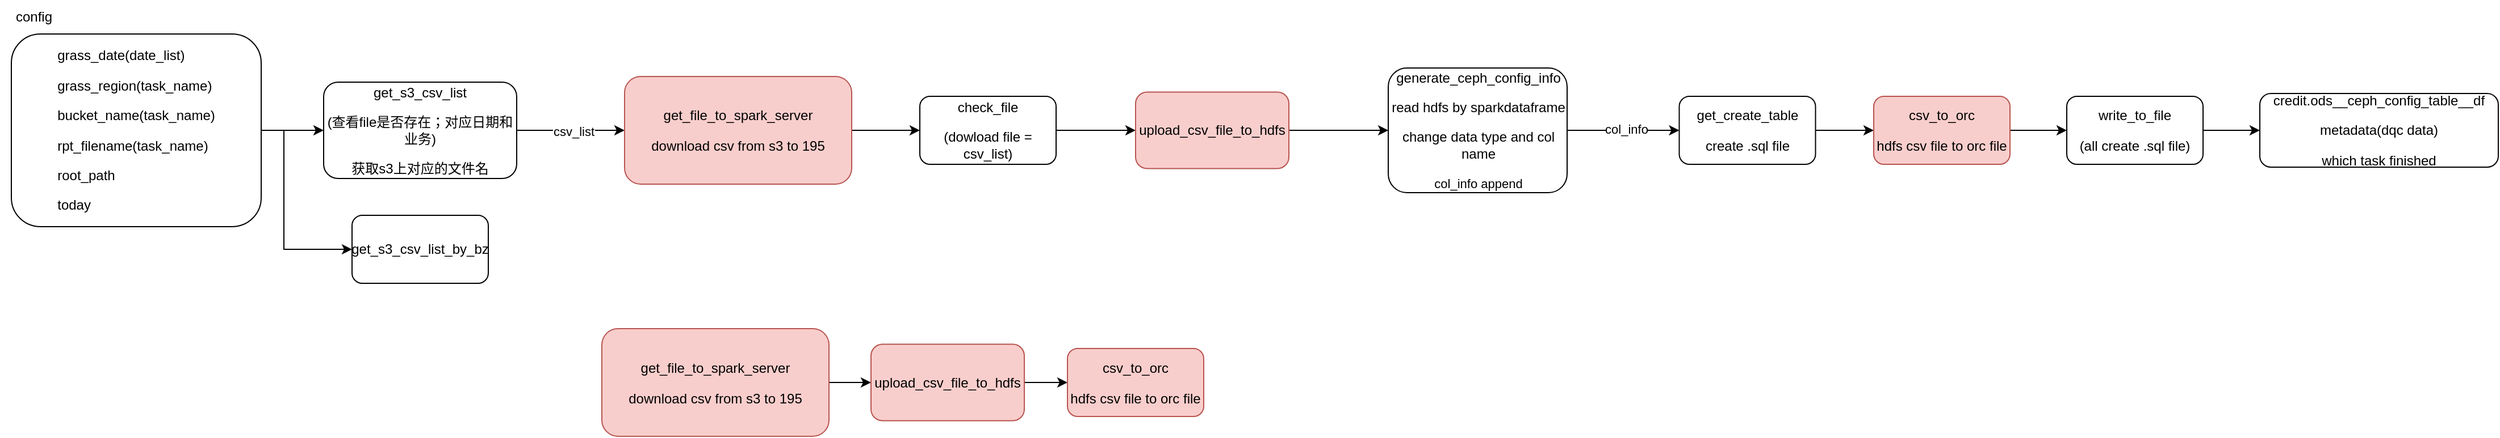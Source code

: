 <mxfile version="20.2.7" type="github">
  <diagram id="vODys8mkGl-nHk8L58n5" name="第 1 页">
    <mxGraphModel dx="1234" dy="705" grid="1" gridSize="10" guides="1" tooltips="1" connect="1" arrows="1" fold="1" page="1" pageScale="1" pageWidth="827" pageHeight="1169" math="0" shadow="0">
      <root>
        <mxCell id="0" />
        <mxCell id="1" parent="0" />
        <mxCell id="Levo3wiTHjZYaRg41nDo-6" value="" style="edgeStyle=orthogonalEdgeStyle;rounded=0;orthogonalLoop=1;jettySize=auto;html=1;" edge="1" parent="1" source="Levo3wiTHjZYaRg41nDo-2" target="Levo3wiTHjZYaRg41nDo-5">
          <mxGeometry relative="1" as="geometry" />
        </mxCell>
        <mxCell id="Levo3wiTHjZYaRg41nDo-2" value="&lt;p style=&quot;text-align: left;&quot; data-pm-slice=&quot;1 1 []&quot;&gt;grass_date(date_list)&lt;/p&gt;&lt;p style=&quot;text-align: left;&quot;&gt;grass_region(task_name)&lt;/p&gt;&lt;p style=&quot;text-align: left;&quot;&gt;bucket_name(task_name)&lt;/p&gt;&lt;p style=&quot;text-align: left;&quot;&gt;rpt_filename(task_name)&lt;/p&gt;&lt;p style=&quot;text-align: left;&quot;&gt;root_path&lt;/p&gt;&lt;p style=&quot;text-align: left;&quot;&gt;today&lt;/p&gt;" style="rounded=1;whiteSpace=wrap;html=1;" vertex="1" parent="1">
          <mxGeometry x="70" y="230" width="220" height="170" as="geometry" />
        </mxCell>
        <mxCell id="Levo3wiTHjZYaRg41nDo-3" value="config" style="text;html=1;strokeColor=none;fillColor=none;align=center;verticalAlign=middle;whiteSpace=wrap;rounded=0;" vertex="1" parent="1">
          <mxGeometry x="60" y="200" width="60" height="30" as="geometry" />
        </mxCell>
        <mxCell id="Levo3wiTHjZYaRg41nDo-8" value="" style="edgeStyle=orthogonalEdgeStyle;rounded=0;orthogonalLoop=1;jettySize=auto;html=1;" edge="1" parent="1" source="Levo3wiTHjZYaRg41nDo-5" target="Levo3wiTHjZYaRg41nDo-7">
          <mxGeometry relative="1" as="geometry" />
        </mxCell>
        <mxCell id="Levo3wiTHjZYaRg41nDo-12" value="csv_list" style="edgeLabel;html=1;align=center;verticalAlign=middle;resizable=0;points=[];" vertex="1" connectable="0" parent="Levo3wiTHjZYaRg41nDo-8">
          <mxGeometry x="0.046" y="-1" relative="1" as="geometry">
            <mxPoint as="offset" />
          </mxGeometry>
        </mxCell>
        <mxCell id="Levo3wiTHjZYaRg41nDo-10" value="" style="edgeStyle=orthogonalEdgeStyle;rounded=0;orthogonalLoop=1;jettySize=auto;html=1;exitX=1;exitY=0.5;exitDx=0;exitDy=0;entryX=0;entryY=0.5;entryDx=0;entryDy=0;" edge="1" parent="1" source="Levo3wiTHjZYaRg41nDo-2" target="Levo3wiTHjZYaRg41nDo-9">
          <mxGeometry relative="1" as="geometry">
            <Array as="points">
              <mxPoint x="310" y="315" />
              <mxPoint x="310" y="420" />
            </Array>
          </mxGeometry>
        </mxCell>
        <mxCell id="Levo3wiTHjZYaRg41nDo-5" value="&lt;p data-pm-slice=&quot;1 1 []&quot;&gt;get_s3_csv_list&lt;/p&gt;&lt;p data-pm-slice=&quot;1 1 []&quot;&gt;(查看file是否存在；对应&lt;span style=&quot;background-color: initial;&quot;&gt;日期和业务&lt;/span&gt;&lt;span style=&quot;background-color: initial;&quot;&gt;)&lt;/span&gt;&lt;/p&gt;&lt;p data-pm-slice=&quot;1 1 []&quot;&gt;&lt;span style=&quot;background-color: initial;&quot;&gt;获取s3上对应的文件名&lt;/span&gt;&lt;/p&gt;" style="whiteSpace=wrap;html=1;rounded=1;" vertex="1" parent="1">
          <mxGeometry x="345" y="272.5" width="170" height="85" as="geometry" />
        </mxCell>
        <mxCell id="Levo3wiTHjZYaRg41nDo-14" value="" style="edgeStyle=orthogonalEdgeStyle;rounded=0;orthogonalLoop=1;jettySize=auto;html=1;" edge="1" parent="1" source="Levo3wiTHjZYaRg41nDo-7" target="Levo3wiTHjZYaRg41nDo-13">
          <mxGeometry relative="1" as="geometry" />
        </mxCell>
        <mxCell id="Levo3wiTHjZYaRg41nDo-7" value="&lt;p data-pm-slice=&quot;1 1 []&quot;&gt;get_file_to_spark_server&lt;/p&gt;&lt;p data-pm-slice=&quot;1 1 []&quot;&gt;download csv from s3 to 195&lt;/p&gt;" style="whiteSpace=wrap;html=1;rounded=1;fillColor=#f8cecc;strokeColor=#b85450;" vertex="1" parent="1">
          <mxGeometry x="610" y="267.5" width="200" height="95" as="geometry" />
        </mxCell>
        <mxCell id="Levo3wiTHjZYaRg41nDo-9" value="&lt;p data-pm-slice=&quot;1 1 []&quot;&gt;get_s3_csv_list_by_bz&lt;/p&gt;" style="whiteSpace=wrap;html=1;rounded=1;" vertex="1" parent="1">
          <mxGeometry x="370" y="390" width="120" height="60" as="geometry" />
        </mxCell>
        <mxCell id="Levo3wiTHjZYaRg41nDo-16" value="" style="edgeStyle=orthogonalEdgeStyle;rounded=0;orthogonalLoop=1;jettySize=auto;html=1;" edge="1" parent="1" source="Levo3wiTHjZYaRg41nDo-13" target="Levo3wiTHjZYaRg41nDo-15">
          <mxGeometry relative="1" as="geometry" />
        </mxCell>
        <mxCell id="Levo3wiTHjZYaRg41nDo-13" value="&lt;p data-pm-slice=&quot;1 1 []&quot;&gt;check_file&lt;/p&gt;&lt;p data-pm-slice=&quot;1 1 []&quot;&gt;(dowload file = csv_list)&lt;/p&gt;" style="whiteSpace=wrap;html=1;rounded=1;" vertex="1" parent="1">
          <mxGeometry x="870" y="285" width="120" height="60" as="geometry" />
        </mxCell>
        <mxCell id="Levo3wiTHjZYaRg41nDo-18" value="" style="edgeStyle=orthogonalEdgeStyle;rounded=0;orthogonalLoop=1;jettySize=auto;html=1;" edge="1" parent="1" source="Levo3wiTHjZYaRg41nDo-15" target="Levo3wiTHjZYaRg41nDo-17">
          <mxGeometry relative="1" as="geometry" />
        </mxCell>
        <mxCell id="Levo3wiTHjZYaRg41nDo-15" value="&lt;p data-pm-slice=&quot;1 1 []&quot;&gt;upload_csv_file_to_hdfs&lt;/p&gt;" style="whiteSpace=wrap;html=1;rounded=1;fillColor=#f8cecc;strokeColor=#b85450;" vertex="1" parent="1">
          <mxGeometry x="1060" y="281.25" width="135" height="67.5" as="geometry" />
        </mxCell>
        <mxCell id="Levo3wiTHjZYaRg41nDo-20" value="" style="edgeStyle=orthogonalEdgeStyle;rounded=0;orthogonalLoop=1;jettySize=auto;html=1;" edge="1" parent="1" source="Levo3wiTHjZYaRg41nDo-17" target="Levo3wiTHjZYaRg41nDo-19">
          <mxGeometry relative="1" as="geometry" />
        </mxCell>
        <mxCell id="Levo3wiTHjZYaRg41nDo-21" value="&lt;p data-pm-slice=&quot;1 1 []&quot;&gt;col_info&lt;/p&gt;" style="edgeLabel;html=1;align=center;verticalAlign=middle;resizable=0;points=[];" vertex="1" connectable="0" parent="Levo3wiTHjZYaRg41nDo-20">
          <mxGeometry x="0.053" y="1" relative="1" as="geometry">
            <mxPoint as="offset" />
          </mxGeometry>
        </mxCell>
        <mxCell id="Levo3wiTHjZYaRg41nDo-17" value="&lt;p data-pm-slice=&quot;1 1 []&quot;&gt;generate_ceph_config_info&lt;/p&gt;&lt;p data-pm-slice=&quot;1 1 []&quot;&gt;read hdfs by sparkdataframe&lt;/p&gt;&lt;p data-pm-slice=&quot;1 1 []&quot;&gt;change data type and col name&lt;/p&gt;&lt;p data-pm-slice=&quot;1 1 []&quot;&gt;&lt;span style=&quot;font-size: 11px; background-color: rgb(255, 255, 255);&quot;&gt;col_info append&lt;/span&gt;&lt;br&gt;&lt;/p&gt;" style="whiteSpace=wrap;html=1;rounded=1;" vertex="1" parent="1">
          <mxGeometry x="1282.5" y="260" width="157.5" height="110" as="geometry" />
        </mxCell>
        <mxCell id="Levo3wiTHjZYaRg41nDo-23" value="" style="edgeStyle=orthogonalEdgeStyle;rounded=0;orthogonalLoop=1;jettySize=auto;html=1;" edge="1" parent="1" source="Levo3wiTHjZYaRg41nDo-19" target="Levo3wiTHjZYaRg41nDo-22">
          <mxGeometry relative="1" as="geometry" />
        </mxCell>
        <mxCell id="Levo3wiTHjZYaRg41nDo-19" value="&lt;p data-pm-slice=&quot;1 1 []&quot;&gt;get_create_table&lt;/p&gt;&lt;p data-pm-slice=&quot;1 1 []&quot;&gt;create .sql file&lt;/p&gt;" style="whiteSpace=wrap;html=1;rounded=1;" vertex="1" parent="1">
          <mxGeometry x="1538.75" y="285" width="120" height="60" as="geometry" />
        </mxCell>
        <mxCell id="Levo3wiTHjZYaRg41nDo-25" value="" style="edgeStyle=orthogonalEdgeStyle;rounded=0;orthogonalLoop=1;jettySize=auto;html=1;" edge="1" parent="1" source="Levo3wiTHjZYaRg41nDo-22" target="Levo3wiTHjZYaRg41nDo-24">
          <mxGeometry relative="1" as="geometry" />
        </mxCell>
        <mxCell id="Levo3wiTHjZYaRg41nDo-22" value="&lt;p data-pm-slice=&quot;1 1 []&quot;&gt;csv_to_orc&lt;/p&gt;&lt;p data-pm-slice=&quot;1 1 []&quot;&gt;hdfs csv file to orc file&lt;/p&gt;" style="whiteSpace=wrap;html=1;rounded=1;fillColor=#f8cecc;strokeColor=#b85450;" vertex="1" parent="1">
          <mxGeometry x="1710" y="285" width="120" height="60" as="geometry" />
        </mxCell>
        <mxCell id="Levo3wiTHjZYaRg41nDo-27" value="" style="edgeStyle=orthogonalEdgeStyle;rounded=0;orthogonalLoop=1;jettySize=auto;html=1;" edge="1" parent="1" source="Levo3wiTHjZYaRg41nDo-24" target="Levo3wiTHjZYaRg41nDo-26">
          <mxGeometry relative="1" as="geometry" />
        </mxCell>
        <mxCell id="Levo3wiTHjZYaRg41nDo-24" value="&lt;p data-pm-slice=&quot;1 1 []&quot;&gt;write_to_file&lt;/p&gt;&lt;p data-pm-slice=&quot;1 1 []&quot;&gt;(all create .sql file)&lt;/p&gt;" style="whiteSpace=wrap;html=1;rounded=1;" vertex="1" parent="1">
          <mxGeometry x="1880" y="285" width="120" height="60" as="geometry" />
        </mxCell>
        <mxCell id="Levo3wiTHjZYaRg41nDo-26" value="&lt;p data-pm-slice=&quot;1 1 []&quot;&gt;credit.ods__ceph_config_table__df&lt;/p&gt;&lt;p data-pm-slice=&quot;1 1 []&quot;&gt;metadata(dqc data)&lt;/p&gt;&lt;p data-pm-slice=&quot;1 1 []&quot;&gt;which task finished&lt;/p&gt;" style="whiteSpace=wrap;html=1;rounded=1;" vertex="1" parent="1">
          <mxGeometry x="2050" y="282.5" width="210" height="65" as="geometry" />
        </mxCell>
        <mxCell id="Levo3wiTHjZYaRg41nDo-37" style="edgeStyle=orthogonalEdgeStyle;rounded=0;orthogonalLoop=1;jettySize=auto;html=1;entryX=0;entryY=0.5;entryDx=0;entryDy=0;" edge="1" parent="1" source="Levo3wiTHjZYaRg41nDo-34" target="Levo3wiTHjZYaRg41nDo-35">
          <mxGeometry relative="1" as="geometry" />
        </mxCell>
        <mxCell id="Levo3wiTHjZYaRg41nDo-34" value="&lt;p data-pm-slice=&quot;1 1 []&quot;&gt;get_file_to_spark_server&lt;/p&gt;&lt;p data-pm-slice=&quot;1 1 []&quot;&gt;download csv from s3 to 195&lt;/p&gt;" style="whiteSpace=wrap;html=1;rounded=1;fillColor=#f8cecc;strokeColor=#b85450;" vertex="1" parent="1">
          <mxGeometry x="590" y="490" width="200" height="95" as="geometry" />
        </mxCell>
        <mxCell id="Levo3wiTHjZYaRg41nDo-38" style="edgeStyle=orthogonalEdgeStyle;rounded=0;orthogonalLoop=1;jettySize=auto;html=1;entryX=0;entryY=0.5;entryDx=0;entryDy=0;" edge="1" parent="1" source="Levo3wiTHjZYaRg41nDo-35" target="Levo3wiTHjZYaRg41nDo-36">
          <mxGeometry relative="1" as="geometry" />
        </mxCell>
        <mxCell id="Levo3wiTHjZYaRg41nDo-35" value="&lt;p data-pm-slice=&quot;1 1 []&quot;&gt;upload_csv_file_to_hdfs&lt;/p&gt;" style="whiteSpace=wrap;html=1;rounded=1;fillColor=#f8cecc;strokeColor=#b85450;" vertex="1" parent="1">
          <mxGeometry x="827" y="503.75" width="135" height="67.5" as="geometry" />
        </mxCell>
        <mxCell id="Levo3wiTHjZYaRg41nDo-36" value="&lt;p data-pm-slice=&quot;1 1 []&quot;&gt;csv_to_orc&lt;/p&gt;&lt;p data-pm-slice=&quot;1 1 []&quot;&gt;hdfs csv file to orc file&lt;/p&gt;" style="whiteSpace=wrap;html=1;rounded=1;fillColor=#f8cecc;strokeColor=#b85450;" vertex="1" parent="1">
          <mxGeometry x="1000" y="507.5" width="120" height="60" as="geometry" />
        </mxCell>
      </root>
    </mxGraphModel>
  </diagram>
</mxfile>
